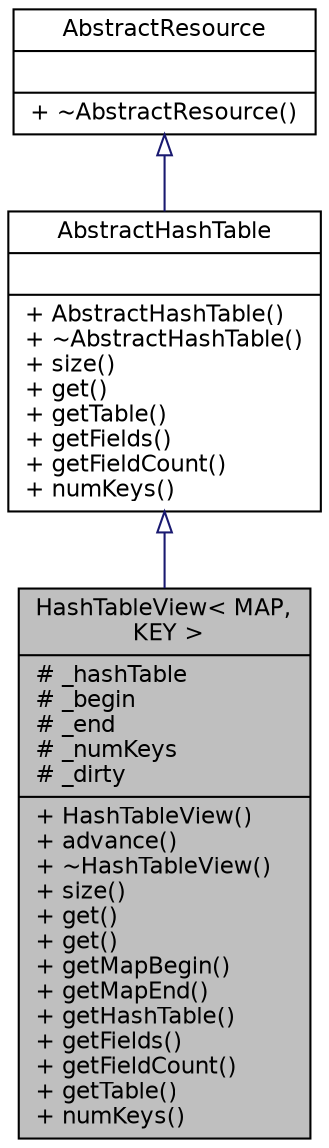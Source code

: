 digraph "HashTableView&lt; MAP, KEY &gt;"
{
  edge [fontname="Helvetica",fontsize="11",labelfontname="Helvetica",labelfontsize="11"];
  node [fontname="Helvetica",fontsize="11",shape=record];
  Node1 [label="{HashTableView\< MAP,\l KEY \>\n|# _hashTable\l# _begin\l# _end\l# _numKeys\l# _dirty\l|+ HashTableView()\l+ advance()\l+ ~HashTableView()\l+ size()\l+ get()\l+ get()\l+ getMapBegin()\l+ getMapEnd()\l+ getHashTable()\l+ getFields()\l+ getFieldCount()\l+ getTable()\l+ numKeys()\l}",height=0.2,width=0.4,color="black", fillcolor="grey75", style="filled" fontcolor="black"];
  Node2 -> Node1 [dir="back",color="midnightblue",fontsize="11",style="solid",arrowtail="onormal",fontname="Helvetica"];
  Node2 [label="{AbstractHashTable\n||+ AbstractHashTable()\l+ ~AbstractHashTable()\l+ size()\l+ get()\l+ getTable()\l+ getFields()\l+ getFieldCount()\l+ numKeys()\l}",height=0.2,width=0.4,color="black", fillcolor="white", style="filled",URL="$class_abstract_hash_table.html",tooltip="HashTable that maps table cells&#39; hashed values of arbitrary columns to their rows."];
  Node3 -> Node2 [dir="back",color="midnightblue",fontsize="11",style="solid",arrowtail="onormal",fontname="Helvetica"];
  Node3 [label="{AbstractResource\n||+ ~AbstractResource()\l}",height=0.2,width=0.4,color="black", fillcolor="white", style="filled",URL="$class_abstract_resource.html"];
}
